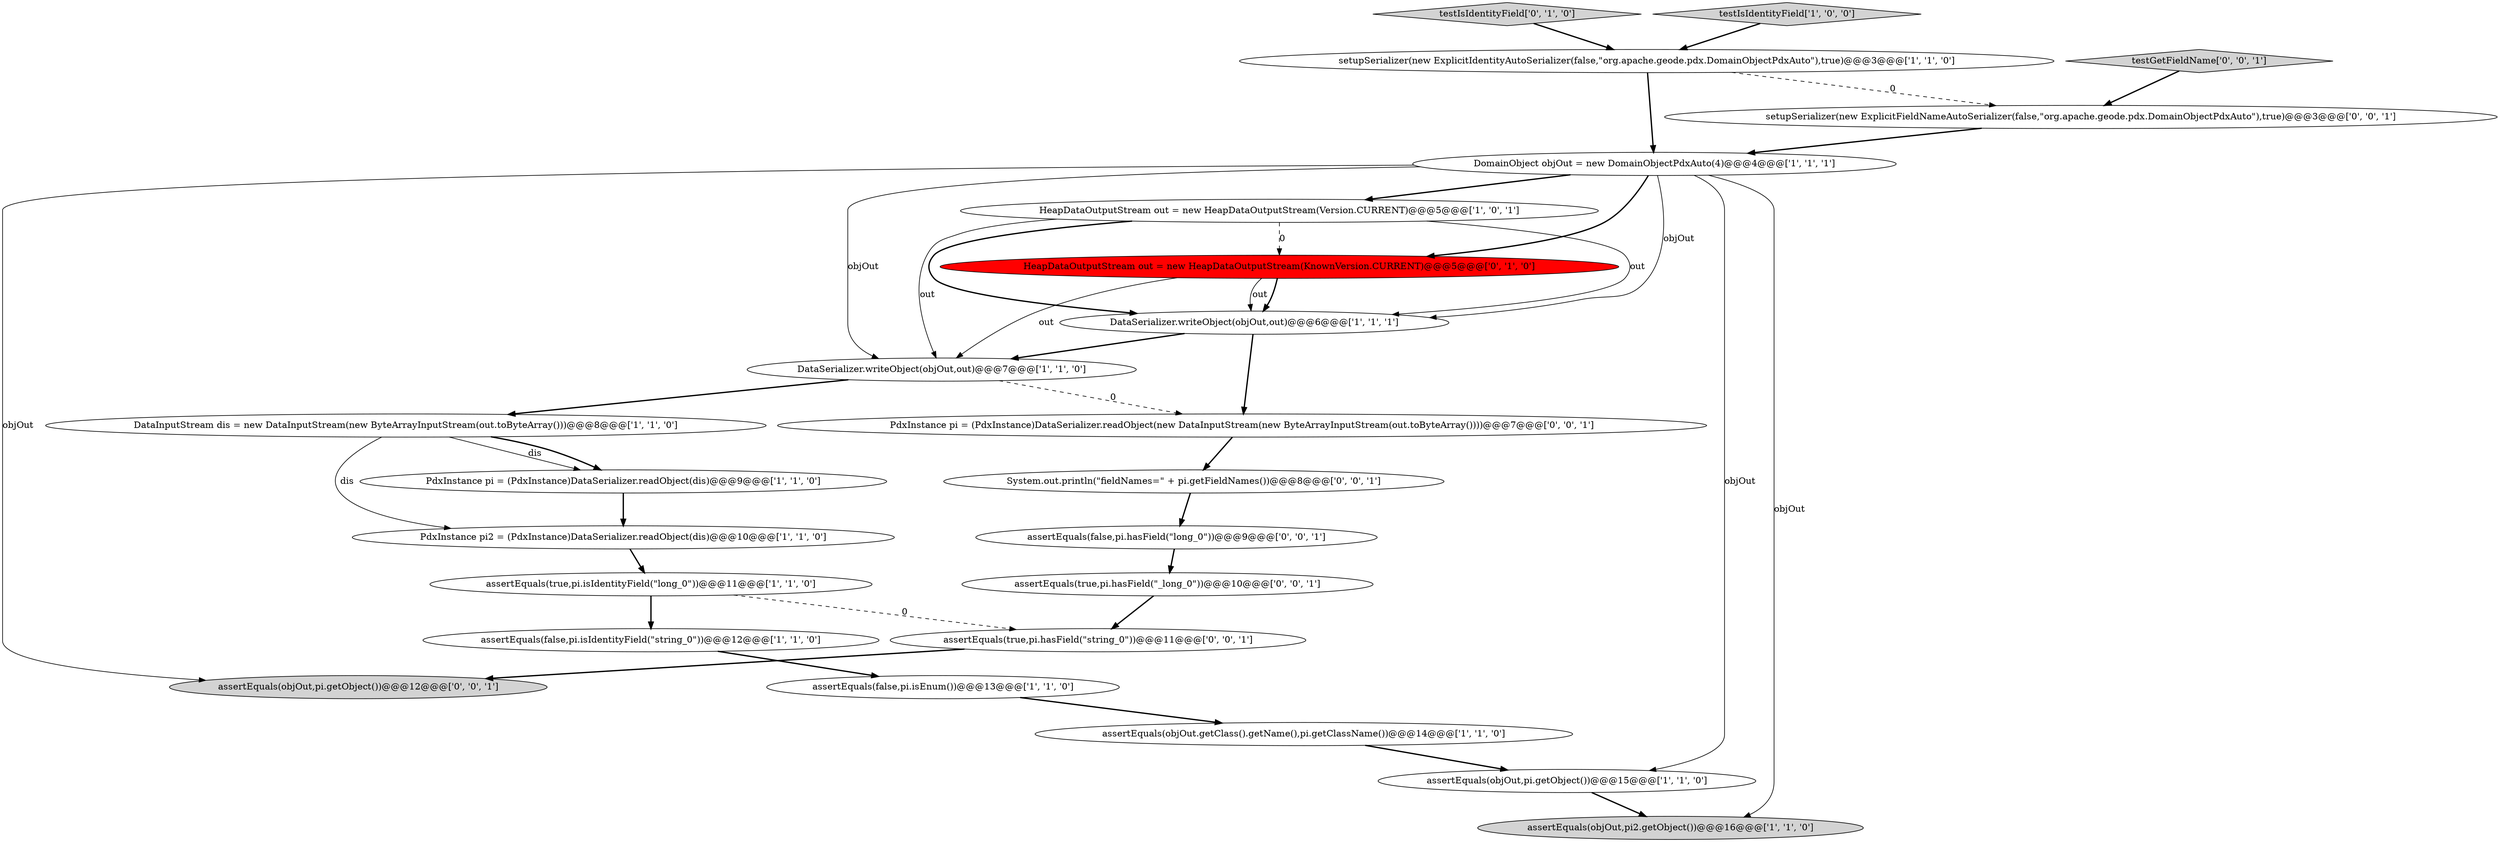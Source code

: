 digraph {
21 [style = filled, label = "assertEquals(true,pi.hasField(\"_long_0\"))@@@10@@@['0', '0', '1']", fillcolor = white, shape = ellipse image = "AAA0AAABBB3BBB"];
0 [style = filled, label = "assertEquals(true,pi.isIdentityField(\"long_0\"))@@@11@@@['1', '1', '0']", fillcolor = white, shape = ellipse image = "AAA0AAABBB1BBB"];
19 [style = filled, label = "setupSerializer(new ExplicitFieldNameAutoSerializer(false,\"org.apache.geode.pdx.DomainObjectPdxAuto\"),true)@@@3@@@['0', '0', '1']", fillcolor = white, shape = ellipse image = "AAA0AAABBB3BBB"];
14 [style = filled, label = "assertEquals(objOut.getClass().getName(),pi.getClassName())@@@14@@@['1', '1', '0']", fillcolor = white, shape = ellipse image = "AAA0AAABBB1BBB"];
15 [style = filled, label = "testIsIdentityField['0', '1', '0']", fillcolor = lightgray, shape = diamond image = "AAA0AAABBB2BBB"];
1 [style = filled, label = "setupSerializer(new ExplicitIdentityAutoSerializer(false,\"org.apache.geode.pdx.DomainObjectPdxAuto\"),true)@@@3@@@['1', '1', '0']", fillcolor = white, shape = ellipse image = "AAA0AAABBB1BBB"];
17 [style = filled, label = "assertEquals(objOut,pi.getObject())@@@12@@@['0', '0', '1']", fillcolor = lightgray, shape = ellipse image = "AAA0AAABBB3BBB"];
5 [style = filled, label = "PdxInstance pi2 = (PdxInstance)DataSerializer.readObject(dis)@@@10@@@['1', '1', '0']", fillcolor = white, shape = ellipse image = "AAA0AAABBB1BBB"];
13 [style = filled, label = "DataInputStream dis = new DataInputStream(new ByteArrayInputStream(out.toByteArray()))@@@8@@@['1', '1', '0']", fillcolor = white, shape = ellipse image = "AAA0AAABBB1BBB"];
12 [style = filled, label = "DomainObject objOut = new DomainObjectPdxAuto(4)@@@4@@@['1', '1', '1']", fillcolor = white, shape = ellipse image = "AAA0AAABBB1BBB"];
4 [style = filled, label = "PdxInstance pi = (PdxInstance)DataSerializer.readObject(dis)@@@9@@@['1', '1', '0']", fillcolor = white, shape = ellipse image = "AAA0AAABBB1BBB"];
3 [style = filled, label = "HeapDataOutputStream out = new HeapDataOutputStream(Version.CURRENT)@@@5@@@['1', '0', '1']", fillcolor = white, shape = ellipse image = "AAA0AAABBB1BBB"];
10 [style = filled, label = "DataSerializer.writeObject(objOut,out)@@@6@@@['1', '1', '1']", fillcolor = white, shape = ellipse image = "AAA0AAABBB1BBB"];
20 [style = filled, label = "assertEquals(true,pi.hasField(\"string_0\"))@@@11@@@['0', '0', '1']", fillcolor = white, shape = ellipse image = "AAA0AAABBB3BBB"];
18 [style = filled, label = "assertEquals(false,pi.hasField(\"long_0\"))@@@9@@@['0', '0', '1']", fillcolor = white, shape = ellipse image = "AAA0AAABBB3BBB"];
16 [style = filled, label = "HeapDataOutputStream out = new HeapDataOutputStream(KnownVersion.CURRENT)@@@5@@@['0', '1', '0']", fillcolor = red, shape = ellipse image = "AAA1AAABBB2BBB"];
8 [style = filled, label = "testIsIdentityField['1', '0', '0']", fillcolor = lightgray, shape = diamond image = "AAA0AAABBB1BBB"];
7 [style = filled, label = "DataSerializer.writeObject(objOut,out)@@@7@@@['1', '1', '0']", fillcolor = white, shape = ellipse image = "AAA0AAABBB1BBB"];
9 [style = filled, label = "assertEquals(objOut,pi2.getObject())@@@16@@@['1', '1', '0']", fillcolor = lightgray, shape = ellipse image = "AAA0AAABBB1BBB"];
2 [style = filled, label = "assertEquals(objOut,pi.getObject())@@@15@@@['1', '1', '0']", fillcolor = white, shape = ellipse image = "AAA0AAABBB1BBB"];
6 [style = filled, label = "assertEquals(false,pi.isIdentityField(\"string_0\"))@@@12@@@['1', '1', '0']", fillcolor = white, shape = ellipse image = "AAA0AAABBB1BBB"];
11 [style = filled, label = "assertEquals(false,pi.isEnum())@@@13@@@['1', '1', '0']", fillcolor = white, shape = ellipse image = "AAA0AAABBB1BBB"];
24 [style = filled, label = "PdxInstance pi = (PdxInstance)DataSerializer.readObject(new DataInputStream(new ByteArrayInputStream(out.toByteArray())))@@@7@@@['0', '0', '1']", fillcolor = white, shape = ellipse image = "AAA0AAABBB3BBB"];
23 [style = filled, label = "System.out.println(\"fieldNames=\" + pi.getFieldNames())@@@8@@@['0', '0', '1']", fillcolor = white, shape = ellipse image = "AAA0AAABBB3BBB"];
22 [style = filled, label = "testGetFieldName['0', '0', '1']", fillcolor = lightgray, shape = diamond image = "AAA0AAABBB3BBB"];
7->13 [style = bold, label=""];
12->2 [style = solid, label="objOut"];
12->9 [style = solid, label="objOut"];
20->17 [style = bold, label=""];
3->10 [style = solid, label="out"];
19->12 [style = bold, label=""];
11->14 [style = bold, label=""];
0->6 [style = bold, label=""];
16->10 [style = bold, label=""];
22->19 [style = bold, label=""];
10->24 [style = bold, label=""];
1->19 [style = dashed, label="0"];
12->16 [style = bold, label=""];
12->10 [style = solid, label="objOut"];
2->9 [style = bold, label=""];
0->20 [style = dashed, label="0"];
24->23 [style = bold, label=""];
13->5 [style = solid, label="dis"];
10->7 [style = bold, label=""];
8->1 [style = bold, label=""];
3->10 [style = bold, label=""];
21->20 [style = bold, label=""];
5->0 [style = bold, label=""];
7->24 [style = dashed, label="0"];
15->1 [style = bold, label=""];
6->11 [style = bold, label=""];
16->7 [style = solid, label="out"];
1->12 [style = bold, label=""];
16->10 [style = solid, label="out"];
12->7 [style = solid, label="objOut"];
3->7 [style = solid, label="out"];
14->2 [style = bold, label=""];
12->3 [style = bold, label=""];
13->4 [style = solid, label="dis"];
18->21 [style = bold, label=""];
4->5 [style = bold, label=""];
23->18 [style = bold, label=""];
3->16 [style = dashed, label="0"];
12->17 [style = solid, label="objOut"];
13->4 [style = bold, label=""];
}
